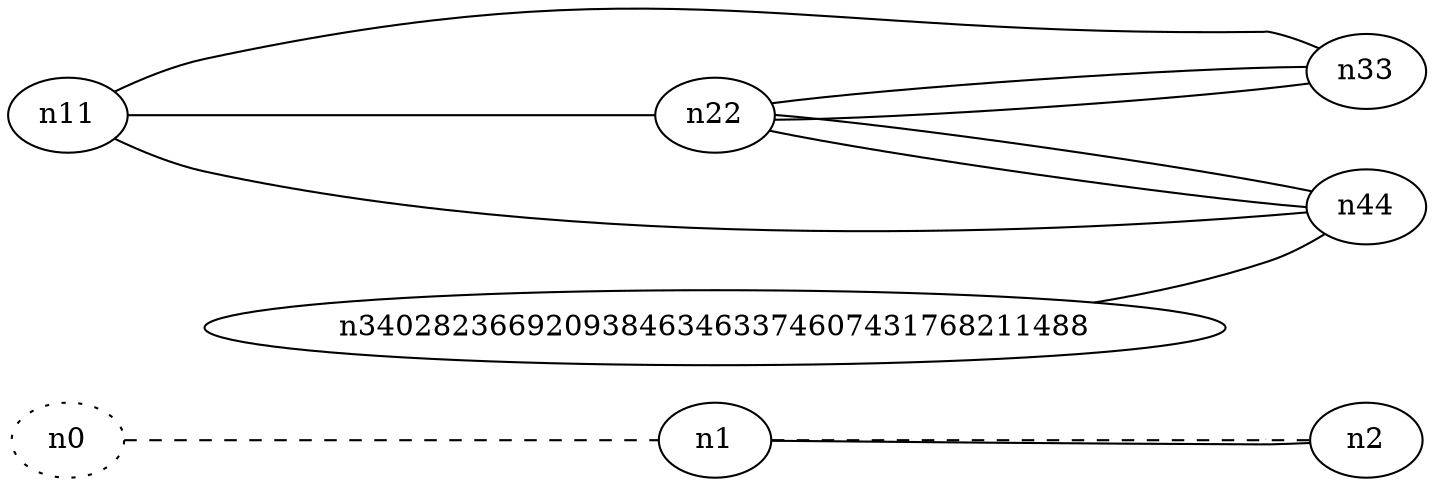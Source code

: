 graph test4 {
	rankdir=LR;
	fontcolor=blue; /* c0; c1; c0 -- c1 */
	n0 [style=dotted, fillcolor="#123456"]; // c2; c3; c2 [style=bold, xlabel="secure"];
	n0 -- n1 -- n2[style=dashed];
	n1 -- n2 [fontname="comic sans", label="d\n\l\G", fontcolor=blue, fontsize=-3];
	n11 -- n22;
	n11 -- n33;
	n11 -- n44;
	n22 -- n33;
	n22 -- n44;
	n22 -- n33;
	n22 -- n44;
	n340282366920938463463374607431768211488 -- n44;
}
